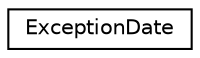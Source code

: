digraph "Graphical Class Hierarchy"
{
 // LATEX_PDF_SIZE
  edge [fontname="Helvetica",fontsize="10",labelfontname="Helvetica",labelfontsize="10"];
  node [fontname="Helvetica",fontsize="10",shape=record];
  rankdir="LR";
  Node0 [label="ExceptionDate",height=0.2,width=0.4,color="black", fillcolor="white", style="filled",URL="$class_exception_date.html",tooltip=" "];
}
